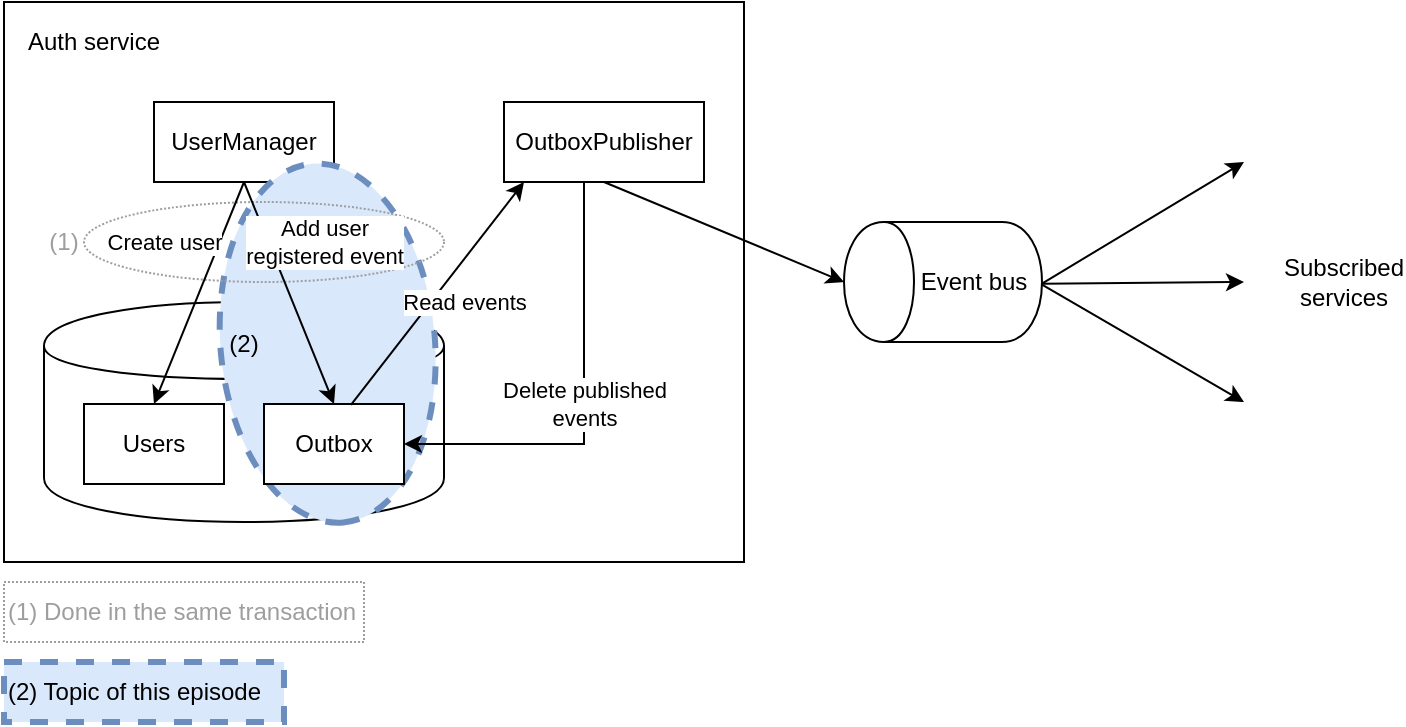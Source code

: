 <mxfile version="13.0.1" type="device"><diagram id="0S89-dWiZSArPoaIlH8q" name="Page-1"><mxGraphModel dx="517" dy="384" grid="1" gridSize="10" guides="1" tooltips="1" connect="1" arrows="1" fold="1" page="1" pageScale="1" pageWidth="1169" pageHeight="827" math="0" shadow="0"><root><mxCell id="0"/><mxCell id="1" parent="0"/><mxCell id="-u49S37iQLU-LJO_EIy4-6" value="UserManager" style="rounded=0;whiteSpace=wrap;html=1;" parent="1" vertex="1"><mxGeometry x="335" y="370" width="90" height="40" as="geometry"/></mxCell><mxCell id="-u49S37iQLU-LJO_EIy4-20" value="" style="rounded=0;whiteSpace=wrap;html=1;fillColor=none;" parent="1" vertex="1"><mxGeometry x="260" y="320" width="370" height="280" as="geometry"/></mxCell><mxCell id="-u49S37iQLU-LJO_EIy4-1" value="" style="shape=cylinder;whiteSpace=wrap;html=1;boundedLbl=1;backgroundOutline=1;" parent="1" vertex="1"><mxGeometry x="280" y="470" width="200" height="110" as="geometry"/></mxCell><mxCell id="zxj7rD8ylCqqS0n4-8sU-1" value="" style="ellipse;whiteSpace=wrap;html=1;rotation=85;fillColor=#dae8fc;dashed=1;strokeWidth=3;strokeColor=#6c8ebf;" vertex="1" parent="1"><mxGeometry x="331.83" y="436.95" width="180" height="107.23" as="geometry"/></mxCell><mxCell id="-u49S37iQLU-LJO_EIy4-12" value="" style="ellipse;whiteSpace=wrap;html=1;fillColor=none;dashed=1;dashPattern=1 1;strokeColor=#9E9E9E;" parent="1" vertex="1"><mxGeometry x="300" y="420" width="180" height="40" as="geometry"/></mxCell><mxCell id="-u49S37iQLU-LJO_EIy4-2" value="Users" style="rounded=0;whiteSpace=wrap;html=1;" parent="1" vertex="1"><mxGeometry x="300" y="521" width="70" height="40" as="geometry"/></mxCell><mxCell id="-u49S37iQLU-LJO_EIy4-3" value="Outbox" style="rounded=0;whiteSpace=wrap;html=1;" parent="1" vertex="1"><mxGeometry x="390" y="521" width="70" height="40" as="geometry"/></mxCell><mxCell id="-u49S37iQLU-LJO_EIy4-7" value="Create user" style="endArrow=classic;html=1;exitX=0.5;exitY=1;exitDx=0;exitDy=0;entryX=0.5;entryY=0;entryDx=0;entryDy=0;" parent="1" source="-u49S37iQLU-LJO_EIy4-6" target="-u49S37iQLU-LJO_EIy4-2" edge="1"><mxGeometry x="-0.285" y="-26" width="50" height="50" relative="1" as="geometry"><mxPoint x="310" y="310" as="sourcePoint"/><mxPoint x="360" y="260" as="targetPoint"/><mxPoint as="offset"/></mxGeometry></mxCell><mxCell id="-u49S37iQLU-LJO_EIy4-9" value="Add user&lt;br&gt;registered event" style="endArrow=classic;html=1;exitX=0.5;exitY=1;exitDx=0;exitDy=0;entryX=0.5;entryY=0;entryDx=0;entryDy=0;strokeColor=#000000;labelBackgroundColor=#ffffff;" parent="1" source="-u49S37iQLU-LJO_EIy4-6" target="-u49S37iQLU-LJO_EIy4-3" edge="1"><mxGeometry x="-0.285" y="26" width="50" height="50" relative="1" as="geometry"><mxPoint x="480" y="380" as="sourcePoint"/><mxPoint x="530" y="330" as="targetPoint"/><mxPoint as="offset"/></mxGeometry></mxCell><mxCell id="-u49S37iQLU-LJO_EIy4-10" value="Auth service" style="text;html=1;strokeColor=none;fillColor=none;align=center;verticalAlign=middle;whiteSpace=wrap;rounded=0;" parent="1" vertex="1"><mxGeometry x="270" y="330" width="70" height="20" as="geometry"/></mxCell><mxCell id="-u49S37iQLU-LJO_EIy4-14" value="(1) Done in the same transaction" style="text;html=1;strokeColor=#9E9E9E;fillColor=none;align=left;verticalAlign=middle;whiteSpace=wrap;rounded=0;dashed=1;dashPattern=1 1;fontColor=#9E9E9E;" parent="1" vertex="1"><mxGeometry x="260" y="610" width="180" height="30" as="geometry"/></mxCell><mxCell id="-u49S37iQLU-LJO_EIy4-17" value="(1)" style="text;html=1;strokeColor=none;fillColor=none;align=center;verticalAlign=middle;whiteSpace=wrap;rounded=0;dashed=1;dashPattern=1 1;fontColor=#9E9E9E;" parent="1" vertex="1"><mxGeometry x="280" y="430" width="20" height="20" as="geometry"/></mxCell><mxCell id="94qMdh9nwYf7Sl-WtMXE-3" value="Delete published&lt;br&gt;events" style="edgeStyle=orthogonalEdgeStyle;rounded=0;orthogonalLoop=1;jettySize=auto;html=1;entryX=1;entryY=0.5;entryDx=0;entryDy=0;" parent="1" source="-u49S37iQLU-LJO_EIy4-18" target="-u49S37iQLU-LJO_EIy4-3" edge="1"><mxGeometry relative="1" as="geometry"><mxPoint x="560" y="490" as="targetPoint"/><Array as="points"><mxPoint x="550" y="541"/></Array></mxGeometry></mxCell><mxCell id="-u49S37iQLU-LJO_EIy4-18" value="OutboxPublisher" style="rounded=0;whiteSpace=wrap;html=1;" parent="1" vertex="1"><mxGeometry x="510" y="370" width="100" height="40" as="geometry"/></mxCell><mxCell id="-u49S37iQLU-LJO_EIy4-19" value="&lt;font color=&quot;#000000&quot;&gt;Read events&lt;/font&gt;" style="endArrow=classic;html=1;labelBackgroundColor=#ffffff;strokeColor=#000000;fontColor=#9E9E9E;exitX=0.621;exitY=0.012;exitDx=0;exitDy=0;exitPerimeter=0;entryX=0.1;entryY=1;entryDx=0;entryDy=0;entryPerimeter=0;" parent="1" source="-u49S37iQLU-LJO_EIy4-3" target="-u49S37iQLU-LJO_EIy4-18" edge="1"><mxGeometry x="0.068" y="-13" width="50" height="50" relative="1" as="geometry"><mxPoint x="530" y="510" as="sourcePoint"/><mxPoint x="580" y="460" as="targetPoint"/><mxPoint as="offset"/></mxGeometry></mxCell><mxCell id="-u49S37iQLU-LJO_EIy4-23" value="" style="endArrow=classic;html=1;labelBackgroundColor=#ffffff;strokeColor=#000000;fontColor=#000000;exitX=0.5;exitY=1;exitDx=0;exitDy=0;entryX=0.5;entryY=0;entryDx=0;entryDy=0;" parent="1" source="-u49S37iQLU-LJO_EIy4-18" target="-u49S37iQLU-LJO_EIy4-21" edge="1"><mxGeometry width="50" height="50" relative="1" as="geometry"><mxPoint x="700" y="370" as="sourcePoint"/><mxPoint x="750" y="320" as="targetPoint"/></mxGeometry></mxCell><mxCell id="-u49S37iQLU-LJO_EIy4-24" value="" style="group" parent="1" vertex="1" connectable="0"><mxGeometry x="680" y="430" width="100" height="60" as="geometry"/></mxCell><mxCell id="-u49S37iQLU-LJO_EIy4-21" value="" style="shape=cylinder;whiteSpace=wrap;html=1;boundedLbl=1;backgroundOutline=1;rotation=-90;" parent="-u49S37iQLU-LJO_EIy4-24" vertex="1"><mxGeometry x="19.5" y="-19.5" width="60" height="99" as="geometry"/></mxCell><mxCell id="-u49S37iQLU-LJO_EIy4-22" value="Event bus" style="text;html=1;strokeColor=none;fillColor=none;align=center;verticalAlign=middle;whiteSpace=wrap;rounded=0;" parent="-u49S37iQLU-LJO_EIy4-24" vertex="1"><mxGeometry x="30" y="20" width="70" height="20" as="geometry"/></mxCell><mxCell id="-u49S37iQLU-LJO_EIy4-25" value="" style="endArrow=classic;html=1;labelBackgroundColor=#ffffff;strokeColor=#000000;fontColor=#000000;exitX=0.487;exitY=1;exitDx=0;exitDy=0;exitPerimeter=0;" parent="1" source="-u49S37iQLU-LJO_EIy4-21" edge="1"><mxGeometry width="50" height="50" relative="1" as="geometry"><mxPoint x="780" y="460" as="sourcePoint"/><mxPoint x="880" y="400" as="targetPoint"/></mxGeometry></mxCell><mxCell id="-u49S37iQLU-LJO_EIy4-26" value="" style="endArrow=classic;html=1;labelBackgroundColor=#ffffff;strokeColor=#000000;fontColor=#000000;exitX=0.486;exitY=1.001;exitDx=0;exitDy=0;exitPerimeter=0;" parent="1" source="-u49S37iQLU-LJO_EIy4-21" edge="1"><mxGeometry width="50" height="50" relative="1" as="geometry"><mxPoint x="810" y="464" as="sourcePoint"/><mxPoint x="880" y="460" as="targetPoint"/></mxGeometry></mxCell><mxCell id="-u49S37iQLU-LJO_EIy4-27" value="" style="endArrow=classic;html=1;labelBackgroundColor=#ffffff;strokeColor=#000000;fontColor=#000000;exitX=0.478;exitY=1;exitDx=0;exitDy=0;exitPerimeter=0;" parent="1" source="-u49S37iQLU-LJO_EIy4-21" edge="1"><mxGeometry width="50" height="50" relative="1" as="geometry"><mxPoint x="830" y="500" as="sourcePoint"/><mxPoint x="880" y="520" as="targetPoint"/></mxGeometry></mxCell><mxCell id="-u49S37iQLU-LJO_EIy4-28" value="Subscribed services" style="text;html=1;strokeColor=none;fillColor=none;align=center;verticalAlign=middle;whiteSpace=wrap;rounded=0;fontColor=#000000;" parent="1" vertex="1"><mxGeometry x="910" y="450" width="40" height="20" as="geometry"/></mxCell><mxCell id="zxj7rD8ylCqqS0n4-8sU-3" value="&lt;font&gt;(2)&lt;/font&gt;" style="text;html=1;strokeColor=none;fillColor=none;align=center;verticalAlign=middle;whiteSpace=wrap;rounded=0;dashed=1;dashPattern=1 1;fontColor=#000000;" vertex="1" parent="1"><mxGeometry x="370" y="480.57" width="20" height="20" as="geometry"/></mxCell><mxCell id="zxj7rD8ylCqqS0n4-8sU-4" value="(2) Topic of this episode" style="text;html=1;strokeColor=#6c8ebf;fillColor=#dae8fc;align=left;verticalAlign=middle;whiteSpace=wrap;rounded=0;dashed=1;strokeWidth=3;" vertex="1" parent="1"><mxGeometry x="260" y="650" width="140" height="30" as="geometry"/></mxCell></root></mxGraphModel></diagram></mxfile>